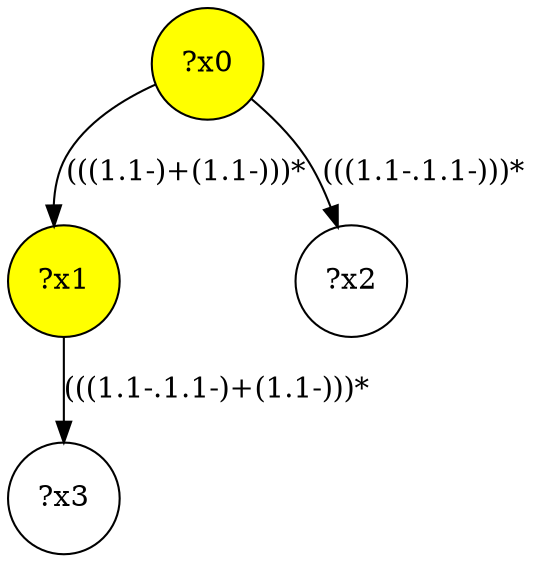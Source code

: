 digraph g {
	x0 [fillcolor="yellow", style="filled," shape=circle, label="?x0"];
	x1 [fillcolor="yellow", style="filled," shape=circle, label="?x1"];
	x0 -> x1 [label="(((1.1-)+(1.1-)))*"];
	x2 [shape=circle, label="?x2"];
	x0 -> x2 [label="(((1.1-.1.1-)))*"];
	x3 [shape=circle, label="?x3"];
	x1 -> x3 [label="(((1.1-.1.1-)+(1.1-)))*"];
}

